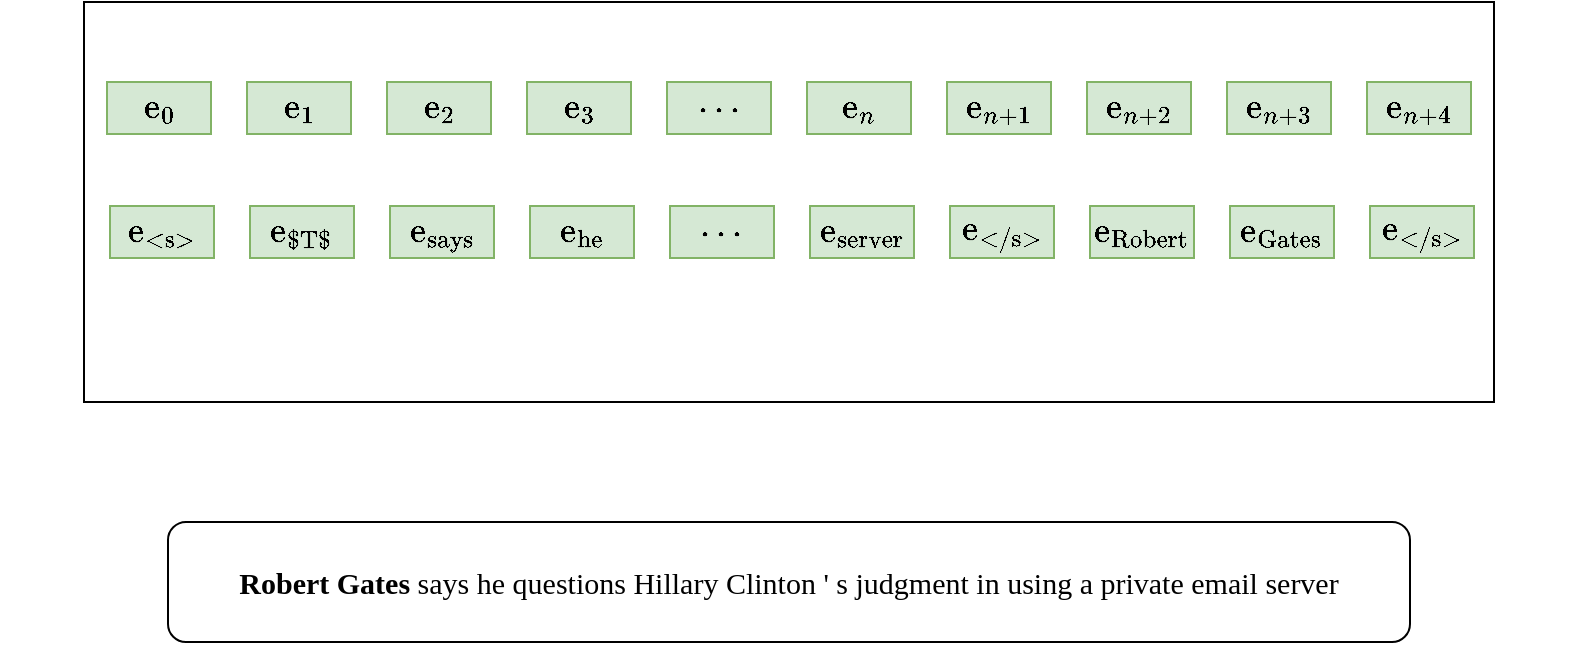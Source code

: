 <mxfile version="26.0.7">
  <diagram name="第 1 页" id="89vJBJVzQ6p3oRt0uOno">
    <mxGraphModel dx="995" dy="663" grid="1" gridSize="10" guides="1" tooltips="1" connect="0" arrows="1" fold="1" page="1" pageScale="1" pageWidth="827" pageHeight="1169" math="1" shadow="0">
      <root>
        <mxCell id="0" />
        <mxCell id="1" parent="0" />
        <mxCell id="BDlRwHxG_kEXWN9z024I-1" value="&lt;span style=&quot;font-size: 15px;&quot;&gt;&lt;font face=&quot;Times New Roman&quot;&gt;&lt;b&gt;Robert Gates&lt;/b&gt;&amp;nbsp;says he questions Hillary Clinton &#39; s judgment in using a private email server&lt;/font&gt;&lt;/span&gt;" style="rounded=1;whiteSpace=wrap;html=1;" vertex="1" parent="1">
          <mxGeometry x="189" y="540" width="621" height="60" as="geometry" />
        </mxCell>
        <mxCell id="BDlRwHxG_kEXWN9z024I-2" value="" style="rounded=0;whiteSpace=wrap;html=1;" vertex="1" parent="1">
          <mxGeometry x="147" y="280" width="705" height="200" as="geometry" />
        </mxCell>
        <mxCell id="BDlRwHxG_kEXWN9z024I-3" value="$$\text{e}_{\text{&amp;lt;s&amp;gt;}}$$" style="rounded=0;whiteSpace=wrap;html=1;fontSize=15;fillColor=#d5e8d4;strokeColor=#82b366;aspect=fixed;" vertex="1" parent="1">
          <mxGeometry x="160" y="382" width="52" height="26" as="geometry" />
        </mxCell>
        <mxCell id="BDlRwHxG_kEXWN9z024I-4" value="$$\text{e}_{\text{\$T\$}}$$" style="rounded=0;whiteSpace=wrap;html=1;fontSize=15;fillColor=#d5e8d4;strokeColor=#82b366;aspect=fixed;" vertex="1" parent="1">
          <mxGeometry x="230" y="382" width="52" height="26" as="geometry" />
        </mxCell>
        <mxCell id="BDlRwHxG_kEXWN9z024I-8" value="$$\text{e}_{\text{says}}$$" style="rounded=0;whiteSpace=wrap;html=1;fontSize=15;fillColor=#d5e8d4;strokeColor=#82b366;aspect=fixed;" vertex="1" parent="1">
          <mxGeometry x="300" y="382" width="52" height="26" as="geometry" />
        </mxCell>
        <mxCell id="BDlRwHxG_kEXWN9z024I-9" value="$$\text{e}_{\text{he}}$$" style="rounded=0;whiteSpace=wrap;html=1;fontSize=15;fillColor=#d5e8d4;strokeColor=#82b366;aspect=fixed;" vertex="1" parent="1">
          <mxGeometry x="370" y="382" width="52" height="26" as="geometry" />
        </mxCell>
        <mxCell id="BDlRwHxG_kEXWN9z024I-11" value="$$\cdots$$" style="rounded=0;whiteSpace=wrap;html=1;fontSize=15;fillColor=#d5e8d4;strokeColor=#82b366;labelPosition=center;verticalLabelPosition=middle;align=center;verticalAlign=middle;aspect=fixed;" vertex="1" parent="1">
          <mxGeometry x="440" y="382" width="52" height="26" as="geometry" />
        </mxCell>
        <mxCell id="BDlRwHxG_kEXWN9z024I-12" value="$$\text{e}_{\text{server}}$$" style="rounded=0;whiteSpace=wrap;html=1;fontSize=15;fillColor=#d5e8d4;strokeColor=#82b366;aspect=fixed;" vertex="1" parent="1">
          <mxGeometry x="510" y="382" width="52" height="26" as="geometry" />
        </mxCell>
        <mxCell id="BDlRwHxG_kEXWN9z024I-13" value="$$\text{e}_{\text{&amp;lt;/s&amp;gt;}}$$" style="rounded=0;whiteSpace=wrap;html=1;fontSize=15;fillColor=#d5e8d4;strokeColor=#82b366;aspect=fixed;" vertex="1" parent="1">
          <mxGeometry x="580" y="382" width="52" height="26" as="geometry" />
        </mxCell>
        <mxCell id="BDlRwHxG_kEXWN9z024I-14" value="$$\text{e}_{\text{Robert}}$$" style="rounded=0;whiteSpace=wrap;html=1;fontSize=15;fillColor=#d5e8d4;strokeColor=#82b366;aspect=fixed;" vertex="1" parent="1">
          <mxGeometry x="650" y="382" width="52" height="26" as="geometry" />
        </mxCell>
        <mxCell id="BDlRwHxG_kEXWN9z024I-15" value="$$\text{e}_{\text{Gates}}$$" style="rounded=0;whiteSpace=wrap;html=1;fontSize=15;fillColor=#d5e8d4;strokeColor=#82b366;aspect=fixed;" vertex="1" parent="1">
          <mxGeometry x="720" y="382" width="52" height="26" as="geometry" />
        </mxCell>
        <mxCell id="BDlRwHxG_kEXWN9z024I-16" value="$$\text{e}_{\text{&amp;lt;/s&amp;gt;}}$$" style="rounded=0;whiteSpace=wrap;html=1;fontSize=15;fillColor=#d5e8d4;strokeColor=#82b366;aspect=fixed;" vertex="1" parent="1">
          <mxGeometry x="790" y="382" width="52" height="26" as="geometry" />
        </mxCell>
        <mxCell id="BDlRwHxG_kEXWN9z024I-17" value="$$\text{e}_{0}$$" style="rounded=0;whiteSpace=wrap;html=1;fontSize=15;fillColor=#d5e8d4;strokeColor=#82b366;aspect=fixed;" vertex="1" parent="1">
          <mxGeometry x="158.5" y="320" width="52" height="26" as="geometry" />
        </mxCell>
        <mxCell id="BDlRwHxG_kEXWN9z024I-18" value="$$\text{e}_{1}$$" style="rounded=0;whiteSpace=wrap;html=1;fontSize=15;fillColor=#d5e8d4;strokeColor=#82b366;aspect=fixed;" vertex="1" parent="1">
          <mxGeometry x="228.5" y="320" width="52" height="26" as="geometry" />
        </mxCell>
        <mxCell id="BDlRwHxG_kEXWN9z024I-19" value="$$\text{e}_{2}$$" style="rounded=0;whiteSpace=wrap;html=1;fontSize=15;fillColor=#d5e8d4;strokeColor=#82b366;aspect=fixed;" vertex="1" parent="1">
          <mxGeometry x="298.5" y="320" width="52" height="26" as="geometry" />
        </mxCell>
        <mxCell id="BDlRwHxG_kEXWN9z024I-20" value="$$\text{e}_{3}$$" style="rounded=0;whiteSpace=wrap;html=1;fontSize=15;fillColor=#d5e8d4;strokeColor=#82b366;aspect=fixed;" vertex="1" parent="1">
          <mxGeometry x="368.5" y="320" width="52" height="26" as="geometry" />
        </mxCell>
        <mxCell id="BDlRwHxG_kEXWN9z024I-21" value="$$\cdots$$" style="rounded=0;whiteSpace=wrap;html=1;fontSize=15;fillColor=#d5e8d4;strokeColor=#82b366;labelPosition=center;verticalLabelPosition=middle;align=center;verticalAlign=middle;aspect=fixed;" vertex="1" parent="1">
          <mxGeometry x="438.5" y="320" width="52" height="26" as="geometry" />
        </mxCell>
        <mxCell id="BDlRwHxG_kEXWN9z024I-22" value="$$\text{e}_{n}$$" style="rounded=0;whiteSpace=wrap;html=1;fontSize=15;fillColor=#d5e8d4;strokeColor=#82b366;aspect=fixed;" vertex="1" parent="1">
          <mxGeometry x="508.5" y="320" width="52" height="26" as="geometry" />
        </mxCell>
        <mxCell id="BDlRwHxG_kEXWN9z024I-23" value="$$\text{e}_{n+1}$$" style="rounded=0;whiteSpace=wrap;html=1;fontSize=15;fillColor=#d5e8d4;strokeColor=#82b366;aspect=fixed;" vertex="1" parent="1">
          <mxGeometry x="578.5" y="320" width="52" height="26" as="geometry" />
        </mxCell>
        <mxCell id="BDlRwHxG_kEXWN9z024I-24" value="$$\text{e}_{n+2}$$" style="rounded=0;whiteSpace=wrap;html=1;fontSize=15;fillColor=#d5e8d4;strokeColor=#82b366;aspect=fixed;" vertex="1" parent="1">
          <mxGeometry x="648.5" y="320" width="52" height="26" as="geometry" />
        </mxCell>
        <mxCell id="BDlRwHxG_kEXWN9z024I-25" value="$$\text{e}_{n+3}$$" style="rounded=0;whiteSpace=wrap;html=1;fontSize=15;fillColor=#d5e8d4;strokeColor=#82b366;aspect=fixed;" vertex="1" parent="1">
          <mxGeometry x="718.5" y="320" width="52" height="26" as="geometry" />
        </mxCell>
        <mxCell id="BDlRwHxG_kEXWN9z024I-26" value="$$\text{e}_{n+4}$$" style="rounded=0;whiteSpace=wrap;html=1;fontSize=15;fillColor=#d5e8d4;strokeColor=#82b366;aspect=fixed;" vertex="1" parent="1">
          <mxGeometry x="788.5" y="320" width="52" height="26" as="geometry" />
        </mxCell>
      </root>
    </mxGraphModel>
  </diagram>
</mxfile>
